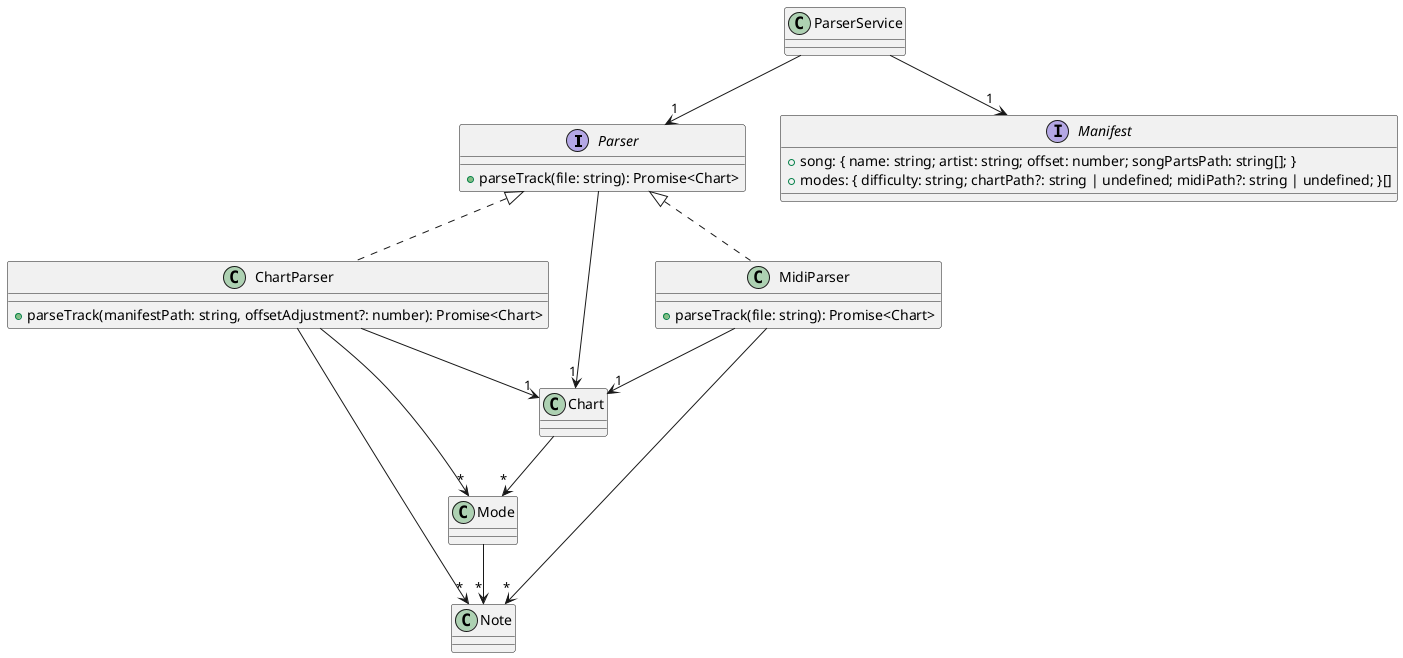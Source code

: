 @startuml
interface Parser {
    +parseTrack(file: string): Promise<Chart>
}
class ChartParser implements Parser {
    +parseTrack(manifestPath: string, offsetAdjustment?: number): Promise<Chart>
}
interface Manifest {
    +song: { name: string; artist: string; offset: number; songPartsPath: string[]; }
    +modes: { difficulty: string; chartPath?: string | undefined; midiPath?: string | undefined; }[]
}
class MidiParser implements Parser {
    +parseTrack(file: string): Promise<Chart>
}
class ParserService {
}
Mode --> "*" Note
Chart --> "*" Mode
Parser --> "1" Chart
ChartParser --> "1" Chart
ChartParser --> "*" Mode
ChartParser --> "*" Note
MidiParser --> "1" Chart
MidiParser --> "*" Note
ParserService --> "1" Parser
ParserService --> "1" Manifest
@enduml